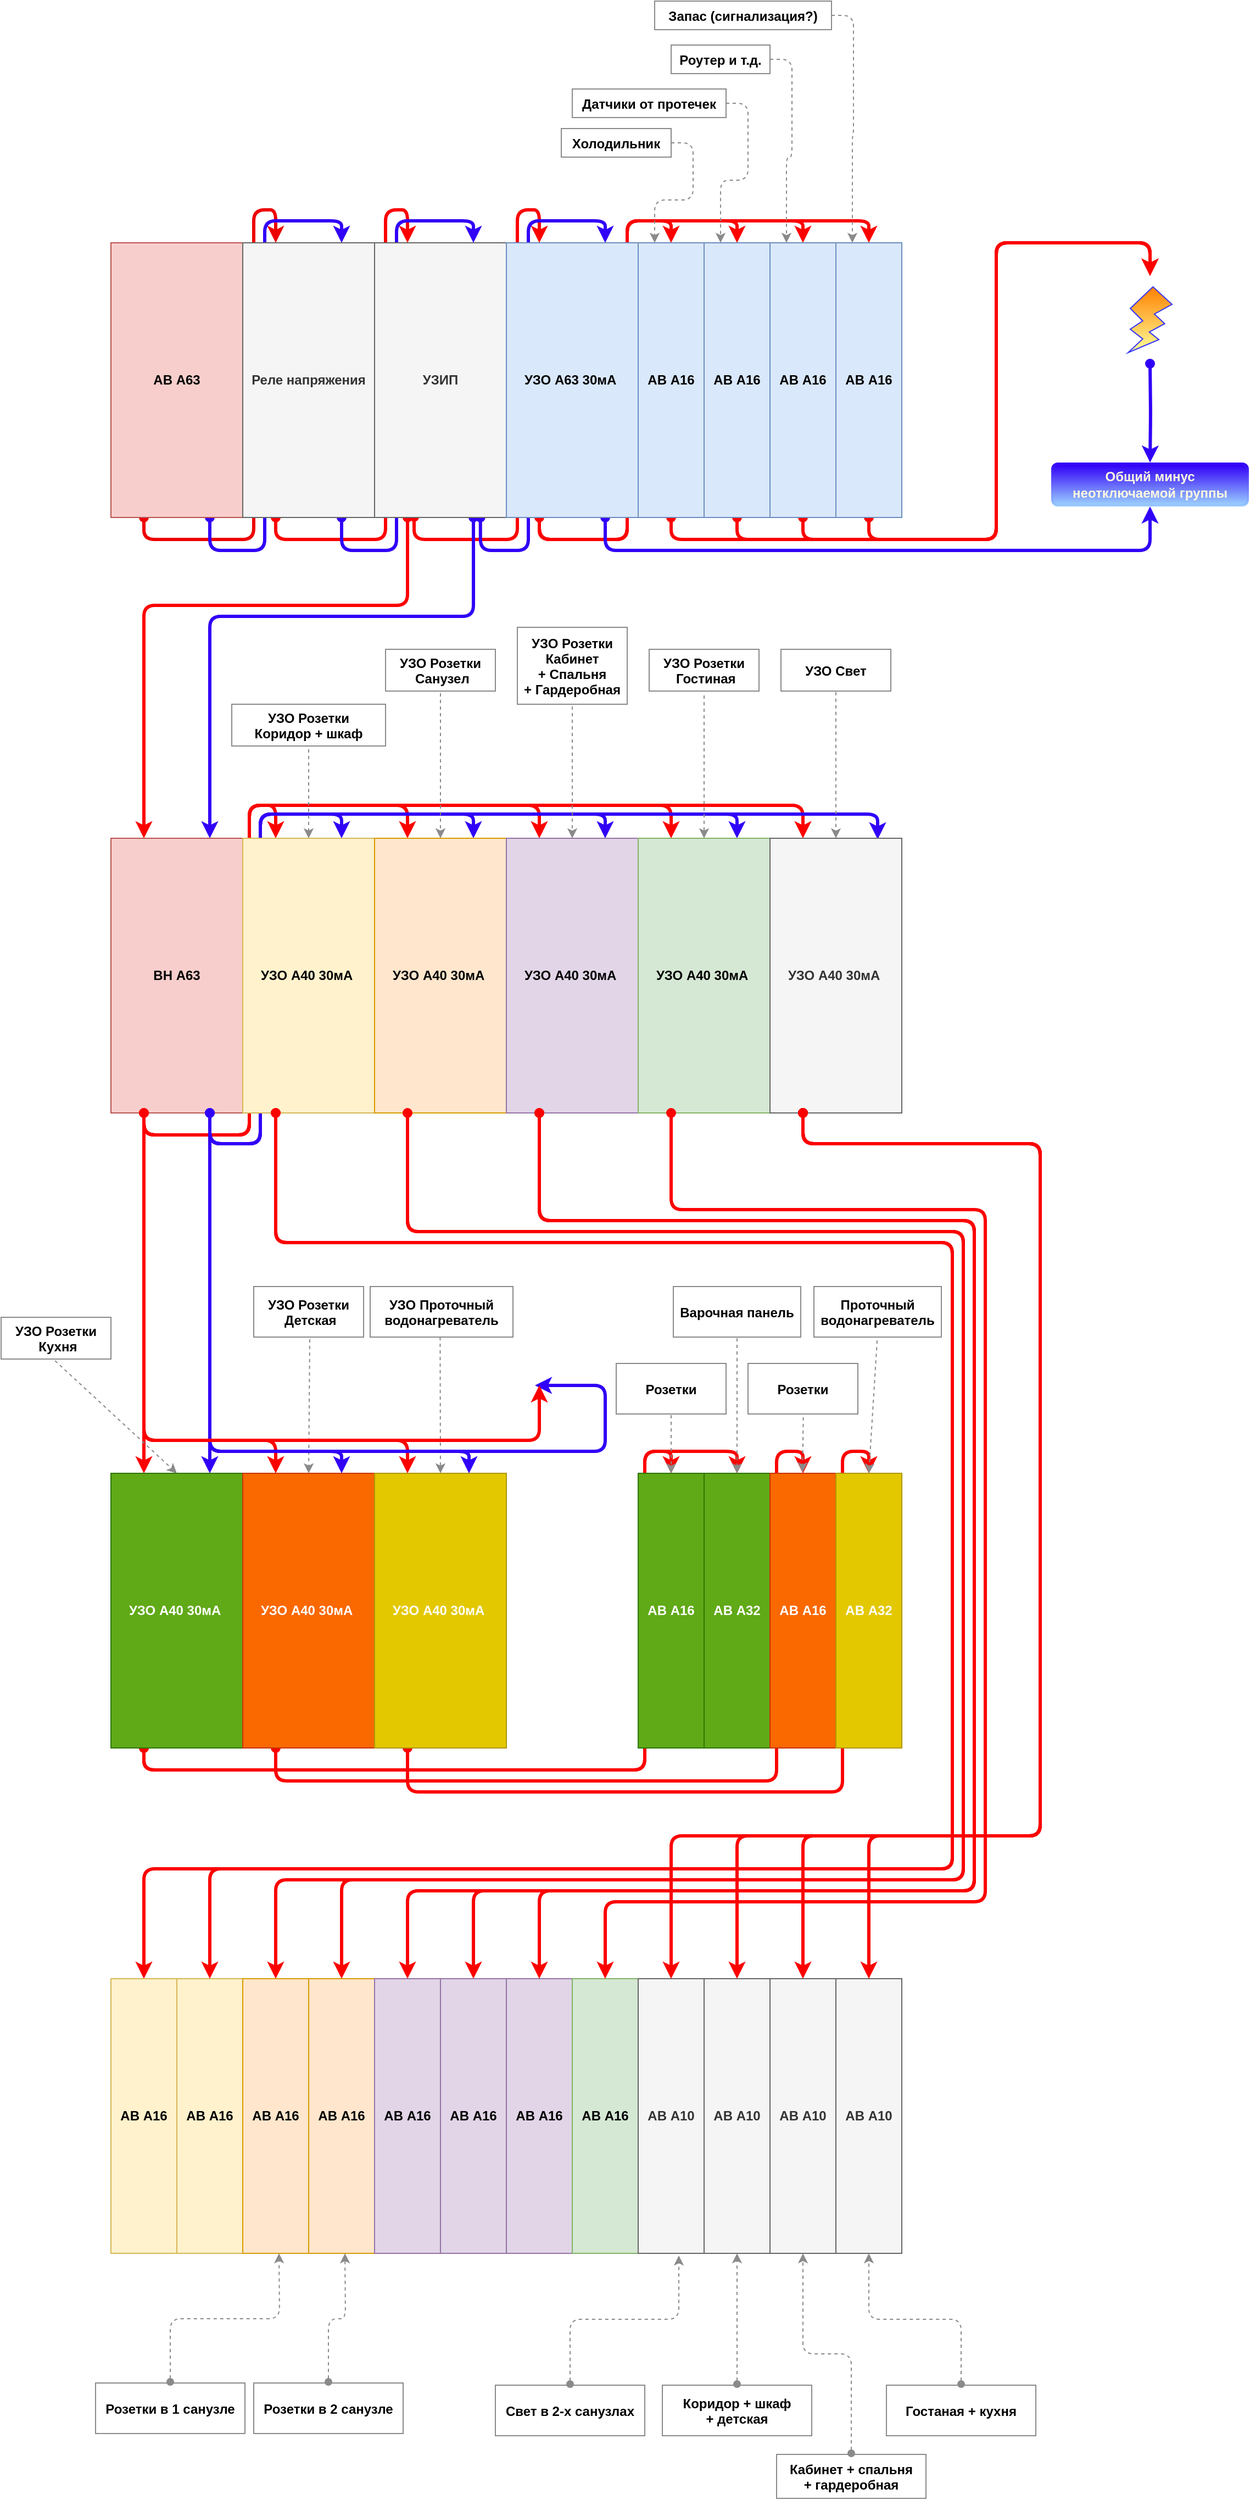 <mxfile version="14.1.9" type="github">
  <diagram id="InX6c_mjAQpi0wGUPiS7" name="Page-1">
    <mxGraphModel dx="4921" dy="2809" grid="1" gridSize="10" guides="1" tooltips="1" connect="1" arrows="1" fold="1" page="1" pageScale="1" pageWidth="827" pageHeight="1169" math="0" shadow="0">
      <root>
        <mxCell id="0" />
        <mxCell id="1" parent="0" />
        <mxCell id="CxmhkmH8qf6XdyJVh8Tx-80" style="edgeStyle=orthogonalEdgeStyle;rounded=1;orthogonalLoop=1;jettySize=auto;html=1;exitX=0.25;exitY=1;exitDx=0;exitDy=0;entryX=0.5;entryY=0;entryDx=0;entryDy=0;startArrow=oval;startFill=1;strokeColor=#FC0000;strokeWidth=3;fillColor=#BC6C25;fontColor=#FEFAE0;fontStyle=1" edge="1" parent="1" source="CxmhkmH8qf6XdyJVh8Tx-40" target="CxmhkmH8qf6XdyJVh8Tx-21">
          <mxGeometry relative="1" as="geometry">
            <Array as="points">
              <mxPoint x="324" y="1470" />
              <mxPoint x="720" y="1470" />
              <mxPoint x="720" y="1160" />
              <mxPoint x="744" y="1160" />
            </Array>
          </mxGeometry>
        </mxCell>
        <mxCell id="CxmhkmH8qf6XdyJVh8Tx-76" style="edgeStyle=orthogonalEdgeStyle;rounded=1;orthogonalLoop=1;jettySize=auto;html=1;exitX=0.25;exitY=1;exitDx=0;exitDy=0;entryX=0.5;entryY=0;entryDx=0;entryDy=0;startArrow=oval;startFill=1;strokeWidth=3;fillColor=#BC6C25;fontColor=#FEFAE0;strokeColor=#FC0000;fontStyle=1" edge="1" parent="1" source="rveFUDQaSkYgi8xqInOS-76" target="CxmhkmH8qf6XdyJVh8Tx-13">
          <mxGeometry relative="1" as="geometry">
            <Array as="points">
              <mxPoint x="84" y="1450" />
              <mxPoint x="540" y="1450" />
              <mxPoint x="540" y="1160" />
              <mxPoint x="624" y="1160" />
            </Array>
          </mxGeometry>
        </mxCell>
        <mxCell id="CxmhkmH8qf6XdyJVh8Tx-62" style="edgeStyle=orthogonalEdgeStyle;rounded=1;orthogonalLoop=1;jettySize=auto;html=1;startArrow=oval;startFill=1;strokeWidth=3;fillColor=#BC6C25;fontColor=#FEFAE0;exitX=0.5;exitY=1;exitDx=0;exitDy=0;strokeColor=#FC0000;fontStyle=1" edge="1" parent="1" source="rveFUDQaSkYgi8xqInOS-8">
          <mxGeometry relative="1" as="geometry">
            <mxPoint x="1000" y="90" as="targetPoint" />
            <mxPoint x="740" y="310" as="sourcePoint" />
            <Array as="points">
              <mxPoint x="744" y="330" />
              <mxPoint x="860" y="330" />
              <mxPoint x="860" y="60" />
              <mxPoint x="1000" y="60" />
            </Array>
          </mxGeometry>
        </mxCell>
        <mxCell id="CxmhkmH8qf6XdyJVh8Tx-64" style="edgeStyle=orthogonalEdgeStyle;rounded=1;orthogonalLoop=1;jettySize=auto;html=1;startArrow=oval;startFill=1;strokeWidth=3;fillColor=#BC6C25;fontColor=#FEFAE0;exitX=0.5;exitY=1;exitDx=0;exitDy=0;strokeColor=#FC0000;fontStyle=1" edge="1" parent="1" source="rveFUDQaSkYgi8xqInOS-7">
          <mxGeometry relative="1" as="geometry">
            <mxPoint x="1000" y="90" as="targetPoint" />
            <mxPoint x="690" y="310" as="sourcePoint" />
            <Array as="points">
              <mxPoint x="684" y="330" />
              <mxPoint x="860" y="330" />
              <mxPoint x="860" y="60" />
              <mxPoint x="1000" y="60" />
            </Array>
          </mxGeometry>
        </mxCell>
        <mxCell id="CxmhkmH8qf6XdyJVh8Tx-63" style="edgeStyle=orthogonalEdgeStyle;rounded=1;orthogonalLoop=1;jettySize=auto;html=1;exitX=0.5;exitY=1;exitDx=0;exitDy=0;startArrow=oval;startFill=1;strokeWidth=3;fillColor=#BC6C25;fontColor=#FEFAE0;strokeColor=#FC0000;fontStyle=1" edge="1" parent="1" source="rveFUDQaSkYgi8xqInOS-6">
          <mxGeometry relative="1" as="geometry">
            <mxPoint x="1000" y="90" as="targetPoint" />
            <mxPoint x="624" y="310" as="sourcePoint" />
            <Array as="points">
              <mxPoint x="624" y="330" />
              <mxPoint x="860" y="330" />
              <mxPoint x="860" y="60" />
              <mxPoint x="1000" y="60" />
            </Array>
          </mxGeometry>
        </mxCell>
        <mxCell id="rveFUDQaSkYgi8xqInOS-10" style="edgeStyle=orthogonalEdgeStyle;orthogonalLoop=1;jettySize=auto;html=1;exitX=0.25;exitY=1;exitDx=0;exitDy=0;entryX=0.25;entryY=0;entryDx=0;entryDy=0;fillColor=#f8cecc;strokeColor=#ED0000;strokeWidth=3;startArrow=oval;startFill=1;fontStyle=1" parent="1" source="rveFUDQaSkYgi8xqInOS-1" target="rveFUDQaSkYgi8xqInOS-2" edge="1">
          <mxGeometry relative="1" as="geometry">
            <Array as="points">
              <mxPoint x="84" y="330" />
              <mxPoint x="184" y="330" />
              <mxPoint x="184" y="30" />
              <mxPoint x="204" y="30" />
            </Array>
          </mxGeometry>
        </mxCell>
        <mxCell id="rveFUDQaSkYgi8xqInOS-11" style="edgeStyle=orthogonalEdgeStyle;orthogonalLoop=1;jettySize=auto;html=1;exitX=0.75;exitY=1;exitDx=0;exitDy=0;entryX=0.75;entryY=0;entryDx=0;entryDy=0;fillColor=#dae8fc;strokeColor=#3100F7;strokeWidth=3;startArrow=oval;startFill=1;fontStyle=1" parent="1" source="rveFUDQaSkYgi8xqInOS-1" target="rveFUDQaSkYgi8xqInOS-2" edge="1">
          <mxGeometry relative="1" as="geometry">
            <Array as="points">
              <mxPoint x="144" y="340" />
              <mxPoint x="194" y="340" />
              <mxPoint x="194" y="40" />
              <mxPoint x="264" y="40" />
            </Array>
          </mxGeometry>
        </mxCell>
        <mxCell id="rveFUDQaSkYgi8xqInOS-1" value="АВ А63" style="whiteSpace=wrap;html=1;fillColor=#f8cecc;strokeColor=#b85450;fontStyle=1" parent="1" vertex="1">
          <mxGeometry x="54" y="60" width="120" height="250" as="geometry" />
        </mxCell>
        <mxCell id="rveFUDQaSkYgi8xqInOS-12" style="edgeStyle=orthogonalEdgeStyle;orthogonalLoop=1;jettySize=auto;html=1;exitX=0.25;exitY=1;exitDx=0;exitDy=0;entryX=0.25;entryY=0;entryDx=0;entryDy=0;strokeColor=#FC0000;strokeWidth=3;startArrow=oval;startFill=1;fontStyle=1" parent="1" source="rveFUDQaSkYgi8xqInOS-2" target="rveFUDQaSkYgi8xqInOS-3" edge="1">
          <mxGeometry relative="1" as="geometry">
            <Array as="points">
              <mxPoint x="204" y="330" />
              <mxPoint x="304" y="330" />
              <mxPoint x="304" y="30" />
              <mxPoint x="324" y="30" />
            </Array>
          </mxGeometry>
        </mxCell>
        <mxCell id="rveFUDQaSkYgi8xqInOS-13" style="edgeStyle=orthogonalEdgeStyle;orthogonalLoop=1;jettySize=auto;html=1;exitX=0.75;exitY=1;exitDx=0;exitDy=0;entryX=0.75;entryY=0;entryDx=0;entryDy=0;strokeColor=#3100F7;strokeWidth=3;startArrow=oval;startFill=1;fontStyle=1" parent="1" source="rveFUDQaSkYgi8xqInOS-2" target="rveFUDQaSkYgi8xqInOS-3" edge="1">
          <mxGeometry relative="1" as="geometry">
            <Array as="points">
              <mxPoint x="264" y="340" />
              <mxPoint x="314" y="340" />
              <mxPoint x="314" y="40" />
              <mxPoint x="384" y="40" />
            </Array>
          </mxGeometry>
        </mxCell>
        <mxCell id="rveFUDQaSkYgi8xqInOS-2" value="Реле напряжения" style="whiteSpace=wrap;html=1;fillColor=#f5f5f5;strokeColor=#666666;fontColor=#333333;fontStyle=1" parent="1" vertex="1">
          <mxGeometry x="174" y="60" width="120" height="250" as="geometry" />
        </mxCell>
        <mxCell id="rveFUDQaSkYgi8xqInOS-19" style="edgeStyle=orthogonalEdgeStyle;orthogonalLoop=1;jettySize=auto;html=1;exitX=0.3;exitY=0.998;exitDx=0;exitDy=0;entryX=0.25;entryY=0;entryDx=0;entryDy=0;strokeWidth=3;strokeColor=#FC0000;exitPerimeter=0;startArrow=oval;startFill=1;fontStyle=1" parent="1" source="rveFUDQaSkYgi8xqInOS-3" target="rveFUDQaSkYgi8xqInOS-4" edge="1">
          <mxGeometry relative="1" as="geometry">
            <Array as="points">
              <mxPoint x="330" y="330" />
              <mxPoint x="424" y="330" />
              <mxPoint x="424" y="30" />
              <mxPoint x="444" y="30" />
            </Array>
          </mxGeometry>
        </mxCell>
        <mxCell id="rveFUDQaSkYgi8xqInOS-20" style="edgeStyle=orthogonalEdgeStyle;orthogonalLoop=1;jettySize=auto;html=1;exitX=0.803;exitY=1;exitDx=0;exitDy=0;entryX=0.75;entryY=0;entryDx=0;entryDy=0;strokeColor=#3100F7;strokeWidth=3;exitPerimeter=0;startArrow=oval;startFill=1;fontStyle=1" parent="1" source="rveFUDQaSkYgi8xqInOS-3" target="rveFUDQaSkYgi8xqInOS-4" edge="1">
          <mxGeometry relative="1" as="geometry">
            <Array as="points">
              <mxPoint x="390" y="340" />
              <mxPoint x="434" y="340" />
              <mxPoint x="434" y="40" />
              <mxPoint x="504" y="40" />
            </Array>
          </mxGeometry>
        </mxCell>
        <mxCell id="rveFUDQaSkYgi8xqInOS-78" style="edgeStyle=orthogonalEdgeStyle;orthogonalLoop=1;jettySize=auto;html=1;exitX=0.25;exitY=1;exitDx=0;exitDy=0;entryX=0.25;entryY=0;entryDx=0;entryDy=0;strokeWidth=3;strokeColor=#FC0000;startArrow=oval;startFill=1;fontStyle=1" parent="1" source="rveFUDQaSkYgi8xqInOS-3" target="rveFUDQaSkYgi8xqInOS-70" edge="1">
          <mxGeometry relative="1" as="geometry">
            <Array as="points">
              <mxPoint x="324" y="390" />
              <mxPoint x="84" y="390" />
            </Array>
          </mxGeometry>
        </mxCell>
        <mxCell id="rveFUDQaSkYgi8xqInOS-79" style="edgeStyle=orthogonalEdgeStyle;orthogonalLoop=1;jettySize=auto;html=1;exitX=0.75;exitY=1;exitDx=0;exitDy=0;entryX=0.75;entryY=0;entryDx=0;entryDy=0;strokeWidth=3;strokeColor=#3100F7;startArrow=oval;startFill=1;fontStyle=1" parent="1" source="rveFUDQaSkYgi8xqInOS-3" target="rveFUDQaSkYgi8xqInOS-70" edge="1">
          <mxGeometry relative="1" as="geometry">
            <Array as="points">
              <mxPoint x="384" y="400" />
              <mxPoint x="144" y="400" />
            </Array>
          </mxGeometry>
        </mxCell>
        <mxCell id="rveFUDQaSkYgi8xqInOS-3" value="УЗИП" style="whiteSpace=wrap;html=1;fillColor=#f5f5f5;strokeColor=#666666;fontColor=#333333;fontStyle=1" parent="1" vertex="1">
          <mxGeometry x="294" y="60" width="120" height="250" as="geometry" />
        </mxCell>
        <mxCell id="rveFUDQaSkYgi8xqInOS-21" style="edgeStyle=orthogonalEdgeStyle;orthogonalLoop=1;jettySize=auto;html=1;exitX=0.25;exitY=1;exitDx=0;exitDy=0;entryX=0.5;entryY=0;entryDx=0;entryDy=0;strokeColor=#FC0000;strokeWidth=3;fontStyle=1" parent="1" source="rveFUDQaSkYgi8xqInOS-4" target="rveFUDQaSkYgi8xqInOS-5" edge="1">
          <mxGeometry relative="1" as="geometry">
            <Array as="points">
              <mxPoint x="444" y="330" />
              <mxPoint x="524" y="330" />
              <mxPoint x="524" y="40" />
              <mxPoint x="564" y="40" />
            </Array>
          </mxGeometry>
        </mxCell>
        <mxCell id="rveFUDQaSkYgi8xqInOS-22" style="edgeStyle=orthogonalEdgeStyle;orthogonalLoop=1;jettySize=auto;html=1;exitX=0.25;exitY=1;exitDx=0;exitDy=0;entryX=0.5;entryY=0;entryDx=0;entryDy=0;strokeColor=#FC0000;strokeWidth=3;fontStyle=1" parent="1" source="rveFUDQaSkYgi8xqInOS-4" target="rveFUDQaSkYgi8xqInOS-6" edge="1">
          <mxGeometry relative="1" as="geometry">
            <Array as="points">
              <mxPoint x="444" y="330" />
              <mxPoint x="524" y="330" />
              <mxPoint x="524" y="40" />
              <mxPoint x="624" y="40" />
            </Array>
          </mxGeometry>
        </mxCell>
        <mxCell id="rveFUDQaSkYgi8xqInOS-23" style="edgeStyle=orthogonalEdgeStyle;orthogonalLoop=1;jettySize=auto;html=1;exitX=0.25;exitY=1;exitDx=0;exitDy=0;entryX=0.5;entryY=0;entryDx=0;entryDy=0;strokeColor=#FC0000;strokeWidth=3;fontStyle=1" parent="1" source="rveFUDQaSkYgi8xqInOS-4" target="rveFUDQaSkYgi8xqInOS-7" edge="1">
          <mxGeometry relative="1" as="geometry">
            <Array as="points">
              <mxPoint x="444" y="330" />
              <mxPoint x="524" y="330" />
              <mxPoint x="524" y="40" />
              <mxPoint x="684" y="40" />
            </Array>
          </mxGeometry>
        </mxCell>
        <mxCell id="rveFUDQaSkYgi8xqInOS-24" style="edgeStyle=orthogonalEdgeStyle;orthogonalLoop=1;jettySize=auto;html=1;exitX=0.25;exitY=1;exitDx=0;exitDy=0;entryX=0.5;entryY=0;entryDx=0;entryDy=0;strokeColor=#FC0000;strokeWidth=3;startArrow=oval;startFill=1;fontStyle=1" parent="1" source="rveFUDQaSkYgi8xqInOS-4" target="rveFUDQaSkYgi8xqInOS-8" edge="1">
          <mxGeometry relative="1" as="geometry">
            <Array as="points">
              <mxPoint x="444" y="330" />
              <mxPoint x="524" y="330" />
              <mxPoint x="524" y="40" />
              <mxPoint x="744" y="40" />
            </Array>
          </mxGeometry>
        </mxCell>
        <mxCell id="CxmhkmH8qf6XdyJVh8Tx-51" style="edgeStyle=orthogonalEdgeStyle;rounded=1;orthogonalLoop=1;jettySize=auto;html=1;exitX=0.75;exitY=1;exitDx=0;exitDy=0;fillColor=#BC6C25;fontColor=#FEFAE0;strokeColor=#3100F7;strokeWidth=3;entryX=0.5;entryY=1;entryDx=0;entryDy=0;startArrow=oval;startFill=1;fontStyle=1" edge="1" parent="1" source="rveFUDQaSkYgi8xqInOS-4" target="CxmhkmH8qf6XdyJVh8Tx-52">
          <mxGeometry relative="1" as="geometry">
            <mxPoint x="1340" y="200" as="targetPoint" />
            <Array as="points">
              <mxPoint x="504" y="340" />
              <mxPoint x="1000" y="340" />
            </Array>
          </mxGeometry>
        </mxCell>
        <mxCell id="rveFUDQaSkYgi8xqInOS-4" value="&lt;span&gt;УЗО А63 30мА&amp;nbsp;&lt;/span&gt;" style="whiteSpace=wrap;html=1;fillColor=#dae8fc;strokeColor=#6c8ebf;fontStyle=1" parent="1" vertex="1">
          <mxGeometry x="414" y="60" width="120" height="250" as="geometry" />
        </mxCell>
        <mxCell id="CxmhkmH8qf6XdyJVh8Tx-56" style="edgeStyle=orthogonalEdgeStyle;rounded=1;orthogonalLoop=1;jettySize=auto;html=1;exitX=0.5;exitY=1;exitDx=0;exitDy=0;startArrow=oval;startFill=1;strokeWidth=3;fillColor=#BC6C25;fontColor=#FEFAE0;strokeColor=#FC0000;fontStyle=1" edge="1" parent="1" source="rveFUDQaSkYgi8xqInOS-5">
          <mxGeometry relative="1" as="geometry">
            <mxPoint x="1000" y="90" as="targetPoint" />
            <Array as="points">
              <mxPoint x="564" y="330" />
              <mxPoint x="860" y="330" />
              <mxPoint x="860" y="60" />
              <mxPoint x="1000" y="60" />
            </Array>
          </mxGeometry>
        </mxCell>
        <mxCell id="rveFUDQaSkYgi8xqInOS-5" value="АВ А16" style="whiteSpace=wrap;html=1;fontStyle=1" parent="1" vertex="1">
          <mxGeometry x="534" y="60" width="60" height="250" as="geometry" />
        </mxCell>
        <mxCell id="rveFUDQaSkYgi8xqInOS-6" value="АВ А16" style="whiteSpace=wrap;html=1;fontStyle=1" parent="1" vertex="1">
          <mxGeometry x="594" y="60" width="60" height="250" as="geometry" />
        </mxCell>
        <mxCell id="rveFUDQaSkYgi8xqInOS-7" value="АВ А16" style="whiteSpace=wrap;html=1;fontStyle=1;fillColor=#dae8fc;strokeColor=#6c8ebf;" parent="1" vertex="1">
          <mxGeometry x="654" y="60" width="60" height="250" as="geometry" />
        </mxCell>
        <mxCell id="rveFUDQaSkYgi8xqInOS-8" value="АВ А16" style="whiteSpace=wrap;html=1;fontStyle=1;fillColor=#dae8fc;strokeColor=#6c8ebf;" parent="1" vertex="1">
          <mxGeometry x="714" y="60" width="60" height="250" as="geometry" />
        </mxCell>
        <mxCell id="rveFUDQaSkYgi8xqInOS-36" style="edgeStyle=orthogonalEdgeStyle;orthogonalLoop=1;jettySize=auto;html=1;exitX=1;exitY=0.5;exitDx=0;exitDy=0;entryX=0.25;entryY=0;entryDx=0;entryDy=0;strokeWidth=1;dashed=1;strokeColor=#8A8A8A;fontStyle=1" parent="1" source="rveFUDQaSkYgi8xqInOS-25" target="rveFUDQaSkYgi8xqInOS-5" edge="1">
          <mxGeometry relative="1" as="geometry" />
        </mxCell>
        <mxCell id="rveFUDQaSkYgi8xqInOS-25" value="Холодильник" style="text;align=center;fontStyle=1;verticalAlign=middle;spacingLeft=3;spacingRight=3;rotatable=0;points=[[0,0.5],[1,0.5]];portConstraint=eastwest;strokeWidth=1;perimeterSpacing=0;glass=0;shadow=0;strokeColor=#8A8A8A;" parent="1" vertex="1">
          <mxGeometry x="464" y="-44" width="100" height="26" as="geometry" />
        </mxCell>
        <mxCell id="rveFUDQaSkYgi8xqInOS-35" style="edgeStyle=orthogonalEdgeStyle;orthogonalLoop=1;jettySize=auto;html=1;exitX=1;exitY=0.5;exitDx=0;exitDy=0;entryX=0.25;entryY=0;entryDx=0;entryDy=0;strokeWidth=1;dashed=1;strokeColor=#8A8A8A;fontStyle=1" parent="1" source="rveFUDQaSkYgi8xqInOS-27" target="rveFUDQaSkYgi8xqInOS-6" edge="1">
          <mxGeometry relative="1" as="geometry" />
        </mxCell>
        <mxCell id="rveFUDQaSkYgi8xqInOS-27" value="Датчики от протечек" style="text;align=center;fontStyle=1;verticalAlign=middle;spacingLeft=3;spacingRight=3;rotatable=0;points=[[0,0.5],[1,0.5]];portConstraint=eastwest;shadow=0;glass=0;fillColor=none;strokeColor=#8A8A8A;" parent="1" vertex="1">
          <mxGeometry x="474" y="-80" width="140" height="26" as="geometry" />
        </mxCell>
        <mxCell id="rveFUDQaSkYgi8xqInOS-34" style="edgeStyle=orthogonalEdgeStyle;orthogonalLoop=1;jettySize=auto;html=1;exitX=1;exitY=0.5;exitDx=0;exitDy=0;entryX=0.25;entryY=0;entryDx=0;entryDy=0;strokeWidth=1;dashed=1;strokeColor=#8A8A8A;fontStyle=1" parent="1" source="rveFUDQaSkYgi8xqInOS-29" target="rveFUDQaSkYgi8xqInOS-7" edge="1">
          <mxGeometry relative="1" as="geometry" />
        </mxCell>
        <mxCell id="rveFUDQaSkYgi8xqInOS-29" value="Роутер и т.д." style="text;align=center;fontStyle=1;verticalAlign=middle;spacingLeft=3;spacingRight=3;rotatable=0;points=[[0,0.5],[1,0.5]];portConstraint=eastwest;shadow=0;glass=0;fillColor=none;strokeColor=#8A8A8A;" parent="1" vertex="1">
          <mxGeometry x="564" y="-120" width="90" height="26" as="geometry" />
        </mxCell>
        <mxCell id="rveFUDQaSkYgi8xqInOS-32" style="edgeStyle=orthogonalEdgeStyle;orthogonalLoop=1;jettySize=auto;html=1;exitX=1;exitY=0.5;exitDx=0;exitDy=0;entryX=0.25;entryY=0;entryDx=0;entryDy=0;strokeWidth=1;dashed=1;strokeColor=#8A8A8A;fontStyle=1" parent="1" source="rveFUDQaSkYgi8xqInOS-31" target="rveFUDQaSkYgi8xqInOS-8" edge="1">
          <mxGeometry relative="1" as="geometry" />
        </mxCell>
        <mxCell id="rveFUDQaSkYgi8xqInOS-31" value="Запас (сигнализация?)" style="text;align=center;fontStyle=1;verticalAlign=middle;spacingLeft=3;spacingRight=3;rotatable=0;points=[[0,0.5],[1,0.5]];portConstraint=eastwest;shadow=0;glass=0;fillColor=none;strokeColor=#8A8A8A;" parent="1" vertex="1">
          <mxGeometry x="549" y="-160" width="161" height="26" as="geometry" />
        </mxCell>
        <mxCell id="rveFUDQaSkYgi8xqInOS-80" style="edgeStyle=orthogonalEdgeStyle;orthogonalLoop=1;jettySize=auto;html=1;exitX=0.25;exitY=1;exitDx=0;exitDy=0;entryX=0.25;entryY=0;entryDx=0;entryDy=0;strokeWidth=3;strokeColor=#FC0000;fontStyle=1" parent="1" source="rveFUDQaSkYgi8xqInOS-70" target="rveFUDQaSkYgi8xqInOS-71" edge="1">
          <mxGeometry relative="1" as="geometry">
            <Array as="points">
              <mxPoint x="84" y="872" />
              <mxPoint x="180" y="872" />
              <mxPoint x="180" y="572" />
              <mxPoint x="204" y="572" />
            </Array>
          </mxGeometry>
        </mxCell>
        <mxCell id="rveFUDQaSkYgi8xqInOS-81" style="edgeStyle=orthogonalEdgeStyle;orthogonalLoop=1;jettySize=auto;html=1;exitX=0.75;exitY=1;exitDx=0;exitDy=0;entryX=0.75;entryY=0;entryDx=0;entryDy=0;strokeColor=#3100F7;strokeWidth=3;fontStyle=1" parent="1" source="rveFUDQaSkYgi8xqInOS-70" target="rveFUDQaSkYgi8xqInOS-71" edge="1">
          <mxGeometry relative="1" as="geometry">
            <Array as="points">
              <mxPoint x="144" y="880" />
              <mxPoint x="190" y="880" />
              <mxPoint x="190" y="580" />
              <mxPoint x="264" y="580" />
            </Array>
          </mxGeometry>
        </mxCell>
        <mxCell id="rveFUDQaSkYgi8xqInOS-82" style="edgeStyle=orthogonalEdgeStyle;orthogonalLoop=1;jettySize=auto;html=1;exitX=0.25;exitY=1;exitDx=0;exitDy=0;entryX=0.25;entryY=0;entryDx=0;entryDy=0;strokeWidth=3;strokeColor=#FC0000;fontStyle=1" parent="1" source="rveFUDQaSkYgi8xqInOS-70" target="rveFUDQaSkYgi8xqInOS-72" edge="1">
          <mxGeometry relative="1" as="geometry">
            <Array as="points">
              <mxPoint x="84" y="872" />
              <mxPoint x="180" y="872" />
              <mxPoint x="180" y="572" />
              <mxPoint x="324" y="572" />
            </Array>
          </mxGeometry>
        </mxCell>
        <mxCell id="rveFUDQaSkYgi8xqInOS-83" style="edgeStyle=orthogonalEdgeStyle;orthogonalLoop=1;jettySize=auto;html=1;exitX=0.25;exitY=1;exitDx=0;exitDy=0;entryX=0.25;entryY=0;entryDx=0;entryDy=0;strokeWidth=3;strokeColor=#FC0000;fontStyle=1" parent="1" source="rveFUDQaSkYgi8xqInOS-70" target="rveFUDQaSkYgi8xqInOS-73" edge="1">
          <mxGeometry relative="1" as="geometry">
            <Array as="points">
              <mxPoint x="84" y="872" />
              <mxPoint x="180" y="872" />
              <mxPoint x="180" y="572" />
              <mxPoint x="444" y="572" />
            </Array>
          </mxGeometry>
        </mxCell>
        <mxCell id="rveFUDQaSkYgi8xqInOS-84" style="edgeStyle=orthogonalEdgeStyle;orthogonalLoop=1;jettySize=auto;html=1;exitX=0.25;exitY=1;exitDx=0;exitDy=0;entryX=0.25;entryY=0;entryDx=0;entryDy=0;strokeWidth=3;strokeColor=#FC0000;fontStyle=1" parent="1" source="rveFUDQaSkYgi8xqInOS-70" target="rveFUDQaSkYgi8xqInOS-74" edge="1">
          <mxGeometry relative="1" as="geometry">
            <Array as="points">
              <mxPoint x="84" y="872" />
              <mxPoint x="180" y="872" />
              <mxPoint x="180" y="572" />
              <mxPoint x="564" y="572" />
            </Array>
          </mxGeometry>
        </mxCell>
        <mxCell id="rveFUDQaSkYgi8xqInOS-85" style="edgeStyle=orthogonalEdgeStyle;orthogonalLoop=1;jettySize=auto;html=1;exitX=0.25;exitY=1;exitDx=0;exitDy=0;entryX=0.25;entryY=0;entryDx=0;entryDy=0;strokeWidth=3;strokeColor=#FC0000;fontStyle=1" parent="1" source="rveFUDQaSkYgi8xqInOS-70" target="rveFUDQaSkYgi8xqInOS-75" edge="1">
          <mxGeometry relative="1" as="geometry">
            <Array as="points">
              <mxPoint x="84" y="872" />
              <mxPoint x="180" y="872" />
              <mxPoint x="180" y="572" />
              <mxPoint x="684" y="572" />
            </Array>
          </mxGeometry>
        </mxCell>
        <mxCell id="rveFUDQaSkYgi8xqInOS-86" style="edgeStyle=orthogonalEdgeStyle;orthogonalLoop=1;jettySize=auto;html=1;exitX=0.75;exitY=1;exitDx=0;exitDy=0;entryX=0.75;entryY=0;entryDx=0;entryDy=0;strokeWidth=3;strokeColor=#3100F7;fontStyle=1" parent="1" source="rveFUDQaSkYgi8xqInOS-70" target="rveFUDQaSkYgi8xqInOS-72" edge="1">
          <mxGeometry relative="1" as="geometry">
            <Array as="points">
              <mxPoint x="144" y="880" />
              <mxPoint x="190" y="880" />
              <mxPoint x="190" y="580" />
              <mxPoint x="384" y="580" />
            </Array>
          </mxGeometry>
        </mxCell>
        <mxCell id="rveFUDQaSkYgi8xqInOS-87" style="edgeStyle=orthogonalEdgeStyle;orthogonalLoop=1;jettySize=auto;html=1;exitX=0.75;exitY=1;exitDx=0;exitDy=0;entryX=0.75;entryY=0;entryDx=0;entryDy=0;strokeColor=#3100F7;strokeWidth=3;fontStyle=1" parent="1" source="rveFUDQaSkYgi8xqInOS-70" target="rveFUDQaSkYgi8xqInOS-73" edge="1">
          <mxGeometry relative="1" as="geometry">
            <Array as="points">
              <mxPoint x="144" y="880" />
              <mxPoint x="190" y="880" />
              <mxPoint x="190" y="580" />
              <mxPoint x="504" y="580" />
            </Array>
          </mxGeometry>
        </mxCell>
        <mxCell id="rveFUDQaSkYgi8xqInOS-88" style="edgeStyle=orthogonalEdgeStyle;orthogonalLoop=1;jettySize=auto;html=1;exitX=0.75;exitY=1;exitDx=0;exitDy=0;entryX=0.75;entryY=0;entryDx=0;entryDy=0;strokeColor=#3100F7;strokeWidth=3;fontStyle=1" parent="1" source="rveFUDQaSkYgi8xqInOS-70" target="rveFUDQaSkYgi8xqInOS-74" edge="1">
          <mxGeometry relative="1" as="geometry">
            <Array as="points">
              <mxPoint x="144" y="880" />
              <mxPoint x="190" y="880" />
              <mxPoint x="190" y="580" />
              <mxPoint x="624" y="580" />
            </Array>
          </mxGeometry>
        </mxCell>
        <mxCell id="rveFUDQaSkYgi8xqInOS-89" style="edgeStyle=orthogonalEdgeStyle;orthogonalLoop=1;jettySize=auto;html=1;exitX=0.75;exitY=1;exitDx=0;exitDy=0;entryX=0.817;entryY=0.004;entryDx=0;entryDy=0;entryPerimeter=0;strokeColor=#3100F7;strokeWidth=3;fontStyle=1" parent="1" source="rveFUDQaSkYgi8xqInOS-70" target="rveFUDQaSkYgi8xqInOS-75" edge="1">
          <mxGeometry relative="1" as="geometry">
            <Array as="points">
              <mxPoint x="144" y="880" />
              <mxPoint x="190" y="880" />
              <mxPoint x="190" y="580" />
              <mxPoint x="752" y="580" />
            </Array>
          </mxGeometry>
        </mxCell>
        <mxCell id="rveFUDQaSkYgi8xqInOS-91" style="edgeStyle=orthogonalEdgeStyle;orthogonalLoop=1;jettySize=auto;html=1;exitX=0.75;exitY=1;exitDx=0;exitDy=0;entryX=0.75;entryY=0;entryDx=0;entryDy=0;strokeColor=#3100F7;strokeWidth=3;fontStyle=1" parent="1" source="rveFUDQaSkYgi8xqInOS-70" target="rveFUDQaSkYgi8xqInOS-76" edge="1">
          <mxGeometry relative="1" as="geometry" />
        </mxCell>
        <mxCell id="rveFUDQaSkYgi8xqInOS-92" style="edgeStyle=orthogonalEdgeStyle;orthogonalLoop=1;jettySize=auto;html=1;exitX=0.75;exitY=1;exitDx=0;exitDy=0;entryX=0.75;entryY=0;entryDx=0;entryDy=0;strokeColor=#3100F7;strokeWidth=3;startArrow=oval;startFill=1;fontStyle=1" parent="1" source="rveFUDQaSkYgi8xqInOS-70" target="rveFUDQaSkYgi8xqInOS-77" edge="1">
          <mxGeometry relative="1" as="geometry">
            <Array as="points">
              <mxPoint x="144" y="1160" />
              <mxPoint x="264" y="1160" />
            </Array>
          </mxGeometry>
        </mxCell>
        <mxCell id="rveFUDQaSkYgi8xqInOS-93" style="edgeStyle=orthogonalEdgeStyle;orthogonalLoop=1;jettySize=auto;html=1;exitX=0.25;exitY=1;exitDx=0;exitDy=0;entryX=0.25;entryY=0;entryDx=0;entryDy=0;strokeWidth=3;strokeColor=#FC0000;fontStyle=1" parent="1" source="rveFUDQaSkYgi8xqInOS-70" target="rveFUDQaSkYgi8xqInOS-76" edge="1">
          <mxGeometry relative="1" as="geometry" />
        </mxCell>
        <mxCell id="rveFUDQaSkYgi8xqInOS-94" style="edgeStyle=orthogonalEdgeStyle;orthogonalLoop=1;jettySize=auto;html=1;exitX=0.25;exitY=1;exitDx=0;exitDy=0;entryX=0.25;entryY=0;entryDx=0;entryDy=0;strokeWidth=3;strokeColor=#FC0000;startArrow=oval;startFill=1;fontStyle=1" parent="1" source="rveFUDQaSkYgi8xqInOS-70" target="rveFUDQaSkYgi8xqInOS-77" edge="1">
          <mxGeometry relative="1" as="geometry">
            <Array as="points">
              <mxPoint x="84" y="1150" />
              <mxPoint x="204" y="1150" />
            </Array>
          </mxGeometry>
        </mxCell>
        <mxCell id="rveFUDQaSkYgi8xqInOS-70" value="ВН А63" style="whiteSpace=wrap;html=1;fillColor=#f8cecc;strokeColor=#b85450;fontStyle=1" parent="1" vertex="1">
          <mxGeometry x="54" y="602" width="120" height="250" as="geometry" />
        </mxCell>
        <mxCell id="rveFUDQaSkYgi8xqInOS-71" value="&lt;span&gt;УЗО А40 30мА&amp;nbsp;&lt;/span&gt;" style="whiteSpace=wrap;html=1;fillColor=#fff2cc;strokeColor=#d6b656;fontStyle=1" parent="1" vertex="1">
          <mxGeometry x="174" y="602" width="120" height="250" as="geometry" />
        </mxCell>
        <mxCell id="CxmhkmH8qf6XdyJVh8Tx-88" style="edgeStyle=orthogonalEdgeStyle;rounded=1;orthogonalLoop=1;jettySize=auto;html=1;exitX=0.25;exitY=1;exitDx=0;exitDy=0;startArrow=oval;startFill=1;strokeColor=#FC0000;strokeWidth=3;fillColor=#BC6C25;fontColor=#FEFAE0;" edge="1" parent="1" source="rveFUDQaSkYgi8xqInOS-72" target="CxmhkmH8qf6XdyJVh8Tx-25">
          <mxGeometry relative="1" as="geometry">
            <Array as="points">
              <mxPoint x="324" y="960" />
              <mxPoint x="830" y="960" />
              <mxPoint x="830" y="1550" />
              <mxPoint x="204" y="1550" />
            </Array>
          </mxGeometry>
        </mxCell>
        <mxCell id="rveFUDQaSkYgi8xqInOS-72" value="УЗО А40 30мА&amp;nbsp;" style="whiteSpace=wrap;html=1;fillColor=#ffe6cc;strokeColor=#d79b00;fontStyle=1" parent="1" vertex="1">
          <mxGeometry x="294" y="602" width="120" height="250" as="geometry" />
        </mxCell>
        <mxCell id="CxmhkmH8qf6XdyJVh8Tx-89" style="edgeStyle=orthogonalEdgeStyle;rounded=1;orthogonalLoop=1;jettySize=auto;html=1;exitX=0.25;exitY=1;exitDx=0;exitDy=0;entryX=0.5;entryY=0;entryDx=0;entryDy=0;startArrow=oval;startFill=1;strokeColor=#FC0000;strokeWidth=3;fillColor=#BC6C25;fontColor=#FEFAE0;" edge="1" parent="1" source="rveFUDQaSkYgi8xqInOS-73" target="CxmhkmH8qf6XdyJVh8Tx-27">
          <mxGeometry relative="1" as="geometry">
            <Array as="points">
              <mxPoint x="444" y="950" />
              <mxPoint x="840" y="950" />
              <mxPoint x="840" y="1560" />
              <mxPoint x="324" y="1560" />
            </Array>
          </mxGeometry>
        </mxCell>
        <mxCell id="rveFUDQaSkYgi8xqInOS-73" value="УЗО А40 30мА&amp;nbsp;" style="whiteSpace=wrap;html=1;fillColor=#e1d5e7;strokeColor=#9673a6;fontStyle=1" parent="1" vertex="1">
          <mxGeometry x="414" y="602" width="120" height="250" as="geometry" />
        </mxCell>
        <mxCell id="CxmhkmH8qf6XdyJVh8Tx-90" style="edgeStyle=orthogonalEdgeStyle;rounded=1;orthogonalLoop=1;jettySize=auto;html=1;exitX=0.25;exitY=1;exitDx=0;exitDy=0;entryX=0.5;entryY=0;entryDx=0;entryDy=0;startArrow=oval;startFill=1;strokeColor=#FC0000;strokeWidth=3;fillColor=#BC6C25;fontColor=#FEFAE0;" edge="1" parent="1" source="rveFUDQaSkYgi8xqInOS-73" target="CxmhkmH8qf6XdyJVh8Tx-28">
          <mxGeometry relative="1" as="geometry">
            <Array as="points">
              <mxPoint x="444" y="950" />
              <mxPoint x="840" y="950" />
              <mxPoint x="840" y="1560" />
              <mxPoint x="384" y="1560" />
            </Array>
          </mxGeometry>
        </mxCell>
        <mxCell id="rveFUDQaSkYgi8xqInOS-74" value="УЗО А40 30мА&amp;nbsp;" style="whiteSpace=wrap;html=1;fillColor=#d5e8d4;strokeColor=#82b366;fontStyle=1" parent="1" vertex="1">
          <mxGeometry x="534" y="602" width="120" height="250" as="geometry" />
        </mxCell>
        <mxCell id="CxmhkmH8qf6XdyJVh8Tx-84" style="edgeStyle=orthogonalEdgeStyle;rounded=1;orthogonalLoop=1;jettySize=auto;html=1;exitX=0.25;exitY=1;exitDx=0;exitDy=0;entryX=0.5;entryY=0;entryDx=0;entryDy=0;startArrow=oval;startFill=1;strokeColor=#FC0000;strokeWidth=3;fillColor=#BC6C25;fontColor=#FEFAE0;" edge="1" parent="1" source="rveFUDQaSkYgi8xqInOS-71" target="CxmhkmH8qf6XdyJVh8Tx-23">
          <mxGeometry relative="1" as="geometry">
            <Array as="points">
              <mxPoint x="204" y="970" />
              <mxPoint x="820" y="970" />
              <mxPoint x="820" y="1540" />
              <mxPoint x="84" y="1540" />
            </Array>
          </mxGeometry>
        </mxCell>
        <mxCell id="rveFUDQaSkYgi8xqInOS-75" value="УЗО А40 30мА&amp;nbsp;" style="whiteSpace=wrap;html=1;fillColor=#f5f5f5;strokeColor=#666666;fontStyle=1;fontColor=#333333;" parent="1" vertex="1">
          <mxGeometry x="654" y="602" width="120" height="250" as="geometry" />
        </mxCell>
        <mxCell id="CxmhkmH8qf6XdyJVh8Tx-73" style="edgeStyle=orthogonalEdgeStyle;rounded=1;orthogonalLoop=1;jettySize=auto;html=1;exitX=0.25;exitY=1;exitDx=0;exitDy=0;entryX=0.5;entryY=0;entryDx=0;entryDy=0;startArrow=oval;startFill=1;strokeWidth=3;fillColor=#BC6C25;fontColor=#FEFAE0;strokeColor=#FC0000;fontStyle=1" edge="1" parent="1" source="rveFUDQaSkYgi8xqInOS-76" target="CxmhkmH8qf6XdyJVh8Tx-12">
          <mxGeometry relative="1" as="geometry">
            <Array as="points">
              <mxPoint x="84" y="1450" />
              <mxPoint x="540" y="1450" />
              <mxPoint x="540" y="1160" />
              <mxPoint x="564" y="1160" />
            </Array>
          </mxGeometry>
        </mxCell>
        <mxCell id="rveFUDQaSkYgi8xqInOS-76" value="УЗО А40 30мА&amp;nbsp;" style="whiteSpace=wrap;html=1;fillColor=#60a917;strokeColor=#2D7600;fontStyle=1;fontColor=#ffffff;" parent="1" vertex="1">
          <mxGeometry x="54" y="1180" width="120" height="250" as="geometry" />
        </mxCell>
        <mxCell id="CxmhkmH8qf6XdyJVh8Tx-77" style="edgeStyle=orthogonalEdgeStyle;rounded=1;orthogonalLoop=1;jettySize=auto;html=1;entryX=0.5;entryY=0;entryDx=0;entryDy=0;startArrow=oval;startFill=1;strokeColor=#FC0000;strokeWidth=3;fillColor=#BC6C25;fontColor=#FEFAE0;exitX=0.25;exitY=1;exitDx=0;exitDy=0;fontStyle=1" edge="1" parent="1" source="rveFUDQaSkYgi8xqInOS-77" target="CxmhkmH8qf6XdyJVh8Tx-20">
          <mxGeometry relative="1" as="geometry">
            <Array as="points">
              <mxPoint x="204" y="1460" />
              <mxPoint x="660" y="1460" />
              <mxPoint x="660" y="1160" />
              <mxPoint x="684" y="1160" />
            </Array>
          </mxGeometry>
        </mxCell>
        <mxCell id="rveFUDQaSkYgi8xqInOS-77" value="УЗО А40 30мА&amp;nbsp;" style="whiteSpace=wrap;html=1;fillColor=#fa6800;strokeColor=#C73500;fontStyle=1;fontColor=#ffffff;" parent="1" vertex="1">
          <mxGeometry x="174" y="1180" width="120" height="250" as="geometry" />
        </mxCell>
        <mxCell id="rveFUDQaSkYgi8xqInOS-97" value="УЗО Розетки&#xa;Коридор + шкаф" style="text;align=center;fontStyle=1;verticalAlign=middle;spacingLeft=3;spacingRight=3;rotatable=0;points=[[0,0.5],[1,0.5]];portConstraint=eastwest;strokeWidth=1;perimeterSpacing=0;glass=0;shadow=0;strokeColor=#8A8A8A;" parent="1" vertex="1">
          <mxGeometry x="164" y="480" width="140" height="38" as="geometry" />
        </mxCell>
        <mxCell id="rveFUDQaSkYgi8xqInOS-98" value="УЗО Розетки&#xa; Санузел" style="text;align=center;fontStyle=1;verticalAlign=middle;spacingLeft=3;spacingRight=3;rotatable=0;points=[[0,0.5],[1,0.5]];portConstraint=eastwest;strokeWidth=1;perimeterSpacing=0;glass=0;shadow=0;strokeColor=#8A8A8A;" parent="1" vertex="1">
          <mxGeometry x="304" y="430" width="100" height="38" as="geometry" />
        </mxCell>
        <mxCell id="rveFUDQaSkYgi8xqInOS-101" value="УЗО Розетки&#xa;Кабинет &#xa;+ Спальня &#xa;+ Гардеробная" style="text;align=center;fontStyle=1;verticalAlign=middle;spacingLeft=3;spacingRight=3;rotatable=0;points=[[0,0.5],[1,0.5]];portConstraint=eastwest;strokeWidth=1;perimeterSpacing=0;glass=0;shadow=0;strokeColor=#8A8A8A;" parent="1" vertex="1">
          <mxGeometry x="424" y="410" width="100" height="70" as="geometry" />
        </mxCell>
        <mxCell id="rveFUDQaSkYgi8xqInOS-102" value="УЗО Розетки&#xa; Гостиная" style="text;align=center;fontStyle=1;verticalAlign=middle;spacingLeft=3;spacingRight=3;rotatable=0;points=[[0,0.5],[1,0.5]];portConstraint=eastwest;strokeWidth=1;perimeterSpacing=0;glass=0;shadow=0;strokeColor=#8A8A8A;" parent="1" vertex="1">
          <mxGeometry x="544" y="430" width="100" height="38" as="geometry" />
        </mxCell>
        <mxCell id="rveFUDQaSkYgi8xqInOS-103" value="УЗО Розетки&#xa; Кухня" style="text;align=center;fontStyle=1;verticalAlign=middle;spacingLeft=3;spacingRight=3;rotatable=0;points=[[0,0.5],[1,0.5]];portConstraint=eastwest;strokeWidth=1;perimeterSpacing=0;glass=0;shadow=0;strokeColor=#8A8A8A;" parent="1" vertex="1">
          <mxGeometry x="-46" y="1038" width="100" height="38" as="geometry" />
        </mxCell>
        <mxCell id="rveFUDQaSkYgi8xqInOS-104" value="УЗО Розетки&#xa; Детская" style="text;align=center;fontStyle=1;verticalAlign=middle;spacingLeft=3;spacingRight=3;rotatable=0;points=[[0,0.5],[1,0.5]];portConstraint=eastwest;strokeWidth=1;perimeterSpacing=0;glass=0;shadow=0;strokeColor=#8A8A8A;" parent="1" vertex="1">
          <mxGeometry x="184" y="1010" width="100" height="46" as="geometry" />
        </mxCell>
        <mxCell id="CxmhkmH8qf6XdyJVh8Tx-4" value="" style="endArrow=classic;html=1;dashed=1;strokeColor=#8A8A8A;strokeWidth=1;entryX=0.5;entryY=0;entryDx=0;entryDy=0;fontStyle=1" edge="1" parent="1" target="rveFUDQaSkYgi8xqInOS-71">
          <mxGeometry width="50" height="50" relative="1" as="geometry">
            <mxPoint x="234" y="521" as="sourcePoint" />
            <mxPoint x="470" y="532" as="targetPoint" />
          </mxGeometry>
        </mxCell>
        <mxCell id="CxmhkmH8qf6XdyJVh8Tx-5" value="" style="endArrow=classic;html=1;dashed=1;strokeColor=#8A8A8A;strokeWidth=1;entryX=0.5;entryY=0;entryDx=0;entryDy=0;fontStyle=1" edge="1" parent="1" target="rveFUDQaSkYgi8xqInOS-72">
          <mxGeometry width="50" height="50" relative="1" as="geometry">
            <mxPoint x="354" y="470" as="sourcePoint" />
            <mxPoint x="470" y="532" as="targetPoint" />
          </mxGeometry>
        </mxCell>
        <mxCell id="CxmhkmH8qf6XdyJVh8Tx-7" value="" style="endArrow=classic;html=1;dashed=1;strokeColor=#8A8A8A;strokeWidth=1;entryX=0.5;entryY=0;entryDx=0;entryDy=0;fontStyle=1;exitX=0.5;exitY=1.029;exitDx=0;exitDy=0;exitPerimeter=0;" edge="1" parent="1" source="rveFUDQaSkYgi8xqInOS-101" target="rveFUDQaSkYgi8xqInOS-73">
          <mxGeometry width="50" height="50" relative="1" as="geometry">
            <mxPoint x="594" y="484" as="sourcePoint" />
            <mxPoint x="374" y="622" as="targetPoint" />
          </mxGeometry>
        </mxCell>
        <mxCell id="CxmhkmH8qf6XdyJVh8Tx-8" value="" style="endArrow=classic;html=1;dashed=1;strokeColor=#8A8A8A;strokeWidth=1;entryX=0.5;entryY=0;entryDx=0;entryDy=0;fontStyle=1;exitX=0.5;exitY=1.105;exitDx=0;exitDy=0;exitPerimeter=0;" edge="1" parent="1" source="rveFUDQaSkYgi8xqInOS-102" target="rveFUDQaSkYgi8xqInOS-74">
          <mxGeometry width="50" height="50" relative="1" as="geometry">
            <mxPoint x="714" y="519" as="sourcePoint" />
            <mxPoint x="384" y="632" as="targetPoint" />
          </mxGeometry>
        </mxCell>
        <mxCell id="CxmhkmH8qf6XdyJVh8Tx-9" value="" style="endArrow=classic;html=1;dashed=1;strokeColor=#8A8A8A;strokeWidth=1;exitX=0.49;exitY=1.038;exitDx=0;exitDy=0;exitPerimeter=0;entryX=0.5;entryY=0;entryDx=0;entryDy=0;fontStyle=1" edge="1" parent="1" source="rveFUDQaSkYgi8xqInOS-103" target="rveFUDQaSkYgi8xqInOS-76">
          <mxGeometry width="50" height="50" relative="1" as="geometry">
            <mxPoint x="627" y="940.002" as="sourcePoint" />
            <mxPoint x="621" y="1060" as="targetPoint" />
          </mxGeometry>
        </mxCell>
        <mxCell id="CxmhkmH8qf6XdyJVh8Tx-10" value="" style="endArrow=classic;html=1;dashed=1;strokeColor=#8A8A8A;strokeWidth=1;entryX=0.5;entryY=0;entryDx=0;entryDy=0;exitX=0.51;exitY=1.043;exitDx=0;exitDy=0;exitPerimeter=0;fontStyle=1" edge="1" parent="1" source="rveFUDQaSkYgi8xqInOS-104" target="rveFUDQaSkYgi8xqInOS-77">
          <mxGeometry width="50" height="50" relative="1" as="geometry">
            <mxPoint x="234" y="1080" as="sourcePoint" />
            <mxPoint x="631" y="1070" as="targetPoint" />
          </mxGeometry>
        </mxCell>
        <mxCell id="CxmhkmH8qf6XdyJVh8Tx-12" value="АВ А16" style="whiteSpace=wrap;html=1;fontStyle=1;fillColor=#60a917;strokeColor=#2D7600;fontColor=#ffffff;" vertex="1" parent="1">
          <mxGeometry x="534" y="1180" width="60" height="250" as="geometry" />
        </mxCell>
        <mxCell id="CxmhkmH8qf6XdyJVh8Tx-13" value="АВ А32" style="whiteSpace=wrap;html=1;fontStyle=1;fillColor=#60a917;strokeColor=#2D7600;fontColor=#ffffff;" vertex="1" parent="1">
          <mxGeometry x="594" y="1180" width="60" height="250" as="geometry" />
        </mxCell>
        <mxCell id="CxmhkmH8qf6XdyJVh8Tx-20" value="АВ А16" style="whiteSpace=wrap;html=1;fontStyle=1;fillColor=#fa6800;strokeColor=#C73500;fontColor=#ffffff;" vertex="1" parent="1">
          <mxGeometry x="654" y="1180" width="60" height="250" as="geometry" />
        </mxCell>
        <mxCell id="CxmhkmH8qf6XdyJVh8Tx-21" value="АВ А32" style="whiteSpace=wrap;html=1;fontStyle=1;fillColor=#e3c800;strokeColor=#B09500;fontColor=#ffffff;" vertex="1" parent="1">
          <mxGeometry x="714" y="1180" width="60" height="250" as="geometry" />
        </mxCell>
        <mxCell id="CxmhkmH8qf6XdyJVh8Tx-23" value="АВ А16" style="whiteSpace=wrap;html=1;fontStyle=1;fillColor=#fff2cc;strokeColor=#d6b656;" vertex="1" parent="1">
          <mxGeometry x="54" y="1640" width="60" height="250" as="geometry" />
        </mxCell>
        <mxCell id="CxmhkmH8qf6XdyJVh8Tx-24" value="АВ А16" style="whiteSpace=wrap;html=1;fontStyle=1;fillColor=#fff2cc;strokeColor=#d6b656;" vertex="1" parent="1">
          <mxGeometry x="114" y="1640" width="60" height="250" as="geometry" />
        </mxCell>
        <mxCell id="CxmhkmH8qf6XdyJVh8Tx-25" value="АВ А16" style="whiteSpace=wrap;html=1;fontStyle=1;fillColor=#ffe6cc;strokeColor=#d79b00;" vertex="1" parent="1">
          <mxGeometry x="174" y="1640" width="60" height="250" as="geometry" />
        </mxCell>
        <mxCell id="CxmhkmH8qf6XdyJVh8Tx-26" value="АВ А16" style="whiteSpace=wrap;html=1;fontStyle=1;fillColor=#ffe6cc;strokeColor=#d79b00;" vertex="1" parent="1">
          <mxGeometry x="234" y="1640" width="60" height="250" as="geometry" />
        </mxCell>
        <mxCell id="CxmhkmH8qf6XdyJVh8Tx-27" value="АВ А16" style="whiteSpace=wrap;html=1;fontStyle=1;fillColor=#e1d5e7;strokeColor=#9673a6;" vertex="1" parent="1">
          <mxGeometry x="294" y="1640" width="60" height="250" as="geometry" />
        </mxCell>
        <mxCell id="CxmhkmH8qf6XdyJVh8Tx-28" value="АВ А16" style="whiteSpace=wrap;html=1;fontStyle=1;fillColor=#e1d5e7;strokeColor=#9673a6;" vertex="1" parent="1">
          <mxGeometry x="354" y="1640" width="60" height="250" as="geometry" />
        </mxCell>
        <mxCell id="CxmhkmH8qf6XdyJVh8Tx-29" value="АВ А16" style="whiteSpace=wrap;html=1;fontStyle=1;fillColor=#e1d5e7;strokeColor=#9673a6;" vertex="1" parent="1">
          <mxGeometry x="414" y="1640" width="60" height="250" as="geometry" />
        </mxCell>
        <mxCell id="CxmhkmH8qf6XdyJVh8Tx-30" value="АВ А16" style="whiteSpace=wrap;html=1;fontStyle=1;fillColor=#d5e8d4;strokeColor=#82b366;" vertex="1" parent="1">
          <mxGeometry x="474" y="1640" width="60" height="250" as="geometry" />
        </mxCell>
        <mxCell id="CxmhkmH8qf6XdyJVh8Tx-31" value="АВ А10" style="whiteSpace=wrap;html=1;fontStyle=1;fillColor=#f5f5f5;strokeColor=#666666;fontColor=#333333;" vertex="1" parent="1">
          <mxGeometry x="534" y="1640" width="60" height="250" as="geometry" />
        </mxCell>
        <mxCell id="CxmhkmH8qf6XdyJVh8Tx-32" value="АВ А10" style="whiteSpace=wrap;html=1;fontStyle=1;fillColor=#f5f5f5;strokeColor=#666666;fontColor=#333333;" vertex="1" parent="1">
          <mxGeometry x="594" y="1640" width="60" height="250" as="geometry" />
        </mxCell>
        <mxCell id="CxmhkmH8qf6XdyJVh8Tx-33" value="АВ А10" style="whiteSpace=wrap;html=1;fontStyle=1;fillColor=#f5f5f5;strokeColor=#666666;fontColor=#333333;" vertex="1" parent="1">
          <mxGeometry x="654" y="1640" width="60" height="250" as="geometry" />
        </mxCell>
        <mxCell id="CxmhkmH8qf6XdyJVh8Tx-34" value="АВ А10" style="whiteSpace=wrap;html=1;fontStyle=1;fillColor=#f5f5f5;strokeColor=#666666;fontColor=#333333;" vertex="1" parent="1">
          <mxGeometry x="714" y="1640" width="60" height="250" as="geometry" />
        </mxCell>
        <mxCell id="CxmhkmH8qf6XdyJVh8Tx-40" value="УЗО А40 30мА&amp;nbsp;" style="whiteSpace=wrap;html=1;fillColor=#e3c800;strokeColor=#B09500;fontStyle=1;fontColor=#ffffff;" vertex="1" parent="1">
          <mxGeometry x="294" y="1180" width="120" height="250" as="geometry" />
        </mxCell>
        <mxCell id="CxmhkmH8qf6XdyJVh8Tx-41" style="edgeStyle=orthogonalEdgeStyle;orthogonalLoop=1;jettySize=auto;html=1;exitX=0.75;exitY=1;exitDx=0;exitDy=0;strokeColor=#3100F7;strokeWidth=3;startArrow=oval;startFill=1;fontStyle=1" edge="1" parent="1" source="rveFUDQaSkYgi8xqInOS-70">
          <mxGeometry relative="1" as="geometry">
            <Array as="points">
              <mxPoint x="144" y="1160" />
              <mxPoint x="380" y="1160" />
              <mxPoint x="380" y="1180" />
            </Array>
            <mxPoint x="144" y="952" as="sourcePoint" />
            <mxPoint x="380" y="1180" as="targetPoint" />
          </mxGeometry>
        </mxCell>
        <mxCell id="CxmhkmH8qf6XdyJVh8Tx-43" style="edgeStyle=orthogonalEdgeStyle;orthogonalLoop=1;jettySize=auto;html=1;exitX=0.25;exitY=1;exitDx=0;exitDy=0;entryX=0.25;entryY=0;entryDx=0;entryDy=0;strokeWidth=3;strokeColor=#FC0000;startArrow=oval;startFill=1;fontStyle=1" edge="1" parent="1" source="rveFUDQaSkYgi8xqInOS-70" target="CxmhkmH8qf6XdyJVh8Tx-40">
          <mxGeometry relative="1" as="geometry">
            <Array as="points">
              <mxPoint x="84" y="1150" />
              <mxPoint x="324" y="1150" />
            </Array>
          </mxGeometry>
        </mxCell>
        <mxCell id="CxmhkmH8qf6XdyJVh8Tx-44" value="УЗО Проточный&#xa;водонагреватель" style="text;align=center;fontStyle=1;verticalAlign=middle;spacingLeft=3;spacingRight=3;rotatable=0;points=[[0,0.5],[1,0.5]];portConstraint=eastwest;strokeWidth=1;perimeterSpacing=0;glass=0;shadow=0;strokeColor=#8A8A8A;" vertex="1" parent="1">
          <mxGeometry x="290" y="1010" width="130" height="46" as="geometry" />
        </mxCell>
        <mxCell id="CxmhkmH8qf6XdyJVh8Tx-45" value="" style="endArrow=classic;html=1;fillColor=#BC6C25;fontColor=#FEFAE0;entryX=0.5;entryY=0;entryDx=0;entryDy=0;strokeColor=#8A8A8A;dashed=1;exitX=0.49;exitY=1;exitDx=0;exitDy=0;exitPerimeter=0;fontStyle=1" edge="1" parent="1" source="CxmhkmH8qf6XdyJVh8Tx-44" target="CxmhkmH8qf6XdyJVh8Tx-40">
          <mxGeometry width="50" height="50" relative="1" as="geometry">
            <mxPoint x="354" y="1040" as="sourcePoint" />
            <mxPoint x="470" y="1080" as="targetPoint" />
          </mxGeometry>
        </mxCell>
        <mxCell id="CxmhkmH8qf6XdyJVh8Tx-94" style="edgeStyle=orthogonalEdgeStyle;rounded=1;orthogonalLoop=1;jettySize=auto;html=1;startArrow=oval;startFill=1;strokeColor=#FC0000;strokeWidth=3;fillColor=#BC6C25;fontColor=#FEFAE0;exitX=0.25;exitY=1;exitDx=0;exitDy=0;" edge="1" parent="1" source="rveFUDQaSkYgi8xqInOS-75" target="CxmhkmH8qf6XdyJVh8Tx-31">
          <mxGeometry relative="1" as="geometry">
            <mxPoint x="680" y="850" as="sourcePoint" />
            <Array as="points">
              <mxPoint x="684" y="880" />
              <mxPoint x="900" y="880" />
              <mxPoint x="900" y="1510" />
              <mxPoint x="564" y="1510" />
            </Array>
          </mxGeometry>
        </mxCell>
        <mxCell id="CxmhkmH8qf6XdyJVh8Tx-47" style="edgeStyle=orthogonalEdgeStyle;orthogonalLoop=1;jettySize=auto;html=1;exitX=0.75;exitY=1;exitDx=0;exitDy=0;strokeColor=#3100F7;strokeWidth=3;startArrow=oval;startFill=1;fontStyle=1" edge="1" parent="1" source="rveFUDQaSkYgi8xqInOS-70">
          <mxGeometry relative="1" as="geometry">
            <Array as="points">
              <mxPoint x="144" y="1160" />
              <mxPoint x="504" y="1160" />
            </Array>
            <mxPoint x="144" y="952" as="sourcePoint" />
            <mxPoint x="440" y="1100" as="targetPoint" />
          </mxGeometry>
        </mxCell>
        <mxCell id="CxmhkmH8qf6XdyJVh8Tx-48" style="edgeStyle=orthogonalEdgeStyle;orthogonalLoop=1;jettySize=auto;html=1;exitX=0.25;exitY=1;exitDx=0;exitDy=0;strokeWidth=3;strokeColor=#FC0000;startArrow=oval;startFill=1;fontStyle=1" edge="1" parent="1" source="rveFUDQaSkYgi8xqInOS-70">
          <mxGeometry relative="1" as="geometry">
            <Array as="points">
              <mxPoint x="84" y="1150" />
              <mxPoint x="444" y="1150" />
            </Array>
            <mxPoint x="444" y="1100" as="targetPoint" />
          </mxGeometry>
        </mxCell>
        <mxCell id="CxmhkmH8qf6XdyJVh8Tx-49" value="УЗО Свет" style="text;align=center;fontStyle=1;verticalAlign=middle;spacingLeft=3;spacingRight=3;rotatable=0;points=[[0,0.5],[1,0.5]];portConstraint=eastwest;strokeWidth=1;perimeterSpacing=0;glass=0;shadow=0;strokeColor=#8A8A8A;" vertex="1" parent="1">
          <mxGeometry x="664" y="430" width="100" height="38" as="geometry" />
        </mxCell>
        <mxCell id="CxmhkmH8qf6XdyJVh8Tx-50" value="" style="endArrow=classic;html=1;dashed=1;strokeColor=#8A8A8A;strokeWidth=1;entryX=0.5;entryY=0;entryDx=0;entryDy=0;exitX=0.5;exitY=1.022;exitDx=0;exitDy=0;exitPerimeter=0;fontStyle=1" edge="1" parent="1" source="CxmhkmH8qf6XdyJVh8Tx-49">
          <mxGeometry width="50" height="50" relative="1" as="geometry">
            <mxPoint x="485" y="509.978" as="sourcePoint" />
            <mxPoint x="714" y="602" as="targetPoint" />
          </mxGeometry>
        </mxCell>
        <mxCell id="CxmhkmH8qf6XdyJVh8Tx-68" style="edgeStyle=orthogonalEdgeStyle;rounded=1;orthogonalLoop=1;jettySize=auto;html=1;startArrow=oval;startFill=1;strokeWidth=3;fillColor=#BC6C25;fontColor=#FEFAE0;strokeColor=#3100F7;entryX=0.5;entryY=0;entryDx=0;entryDy=0;fontStyle=1" edge="1" parent="1" target="CxmhkmH8qf6XdyJVh8Tx-52">
          <mxGeometry relative="1" as="geometry">
            <mxPoint x="1000" y="170" as="targetPoint" />
            <mxPoint x="1000" y="170" as="sourcePoint" />
          </mxGeometry>
        </mxCell>
        <mxCell id="CxmhkmH8qf6XdyJVh8Tx-52" value="Общий минус неотключаемой группы" style="shape=ext;double=1;rounded=1;whiteSpace=wrap;html=1;fontColor=#FEFAE0;gradientColor=#99CCFF;strokeColor=none;fillColor=#3100F7;fontStyle=1" vertex="1" parent="1">
          <mxGeometry x="910" y="260" width="180" height="40" as="geometry" />
        </mxCell>
        <mxCell id="CxmhkmH8qf6XdyJVh8Tx-67" value="" style="verticalLabelPosition=bottom;verticalAlign=top;html=1;shape=mxgraph.basic.flash;strokeColor=#3333FF;fontColor=#FEFAE0;fillColor=#FF8000;gradientColor=#FFFF99;fontStyle=1" vertex="1" parent="1">
          <mxGeometry x="980" y="100" width="40" height="60" as="geometry" />
        </mxCell>
        <mxCell id="CxmhkmH8qf6XdyJVh8Tx-69" value="Розетки" style="text;align=center;fontStyle=1;verticalAlign=middle;spacingLeft=3;spacingRight=3;rotatable=0;points=[[0,0.5],[1,0.5]];portConstraint=eastwest;strokeWidth=1;perimeterSpacing=0;glass=0;shadow=0;strokeColor=#8A8A8A;" vertex="1" parent="1">
          <mxGeometry x="514" y="1080" width="100" height="46" as="geometry" />
        </mxCell>
        <mxCell id="CxmhkmH8qf6XdyJVh8Tx-70" value="" style="endArrow=classic;html=1;dashed=1;strokeColor=#8A8A8A;strokeWidth=1;entryX=0.5;entryY=0;entryDx=0;entryDy=0;exitX=0.5;exitY=1.022;exitDx=0;exitDy=0;exitPerimeter=0;fontStyle=1" edge="1" parent="1" source="CxmhkmH8qf6XdyJVh8Tx-69" target="CxmhkmH8qf6XdyJVh8Tx-12">
          <mxGeometry width="50" height="50" relative="1" as="geometry">
            <mxPoint x="355" y="1063.978" as="sourcePoint" />
            <mxPoint x="584" y="1156" as="targetPoint" />
          </mxGeometry>
        </mxCell>
        <mxCell id="CxmhkmH8qf6XdyJVh8Tx-71" value="Варочная панель" style="text;align=center;fontStyle=1;verticalAlign=middle;spacingLeft=3;spacingRight=3;rotatable=0;points=[[0,0.5],[1,0.5]];portConstraint=eastwest;strokeWidth=1;perimeterSpacing=0;glass=0;shadow=0;strokeColor=#8A8A8A;" vertex="1" parent="1">
          <mxGeometry x="566" y="1010" width="116" height="46" as="geometry" />
        </mxCell>
        <mxCell id="CxmhkmH8qf6XdyJVh8Tx-72" value="" style="endArrow=classic;html=1;dashed=1;strokeColor=#8A8A8A;strokeWidth=1;entryX=0.5;entryY=0;entryDx=0;entryDy=0;exitX=0.5;exitY=1.022;exitDx=0;exitDy=0;exitPerimeter=0;fontStyle=1" edge="1" parent="1" source="CxmhkmH8qf6XdyJVh8Tx-71" target="CxmhkmH8qf6XdyJVh8Tx-13">
          <mxGeometry width="50" height="50" relative="1" as="geometry">
            <mxPoint x="395" y="1087.978" as="sourcePoint" />
            <mxPoint x="624" y="1180" as="targetPoint" />
          </mxGeometry>
        </mxCell>
        <mxCell id="CxmhkmH8qf6XdyJVh8Tx-78" value="Розетки" style="text;align=center;fontStyle=1;verticalAlign=middle;spacingLeft=3;spacingRight=3;rotatable=0;points=[[0,0.5],[1,0.5]];portConstraint=eastwest;strokeWidth=1;perimeterSpacing=0;glass=0;shadow=0;strokeColor=#8A8A8A;" vertex="1" parent="1">
          <mxGeometry x="634" y="1080" width="100" height="46" as="geometry" />
        </mxCell>
        <mxCell id="CxmhkmH8qf6XdyJVh8Tx-79" value="" style="endArrow=classic;html=1;dashed=1;strokeColor=#8A8A8A;strokeWidth=1;entryX=0.5;entryY=0;entryDx=0;entryDy=0;exitX=0.503;exitY=1.065;exitDx=0;exitDy=0;exitPerimeter=0;fontStyle=1" edge="1" parent="1" source="CxmhkmH8qf6XdyJVh8Tx-78">
          <mxGeometry width="50" height="50" relative="1" as="geometry">
            <mxPoint x="683.66" y="1136.002" as="sourcePoint" />
            <mxPoint x="683.66" y="1178.99" as="targetPoint" />
          </mxGeometry>
        </mxCell>
        <mxCell id="CxmhkmH8qf6XdyJVh8Tx-81" value="Проточный&#xa;водонагреватель" style="text;align=center;fontStyle=1;verticalAlign=middle;spacingLeft=3;spacingRight=3;rotatable=0;points=[[0,0.5],[1,0.5]];portConstraint=eastwest;strokeWidth=1;perimeterSpacing=0;glass=0;shadow=0;strokeColor=#8A8A8A;" vertex="1" parent="1">
          <mxGeometry x="694" y="1010" width="116" height="46" as="geometry" />
        </mxCell>
        <mxCell id="CxmhkmH8qf6XdyJVh8Tx-82" value="" style="endArrow=classic;html=1;dashed=1;strokeColor=#8A8A8A;strokeWidth=1;exitX=0.496;exitY=1.068;exitDx=0;exitDy=0;exitPerimeter=0;fontStyle=1" edge="1" parent="1" source="CxmhkmH8qf6XdyJVh8Tx-81">
          <mxGeometry width="50" height="50" relative="1" as="geometry">
            <mxPoint x="750.0" y="1110.002" as="sourcePoint" />
            <mxPoint x="744" y="1180" as="targetPoint" />
          </mxGeometry>
        </mxCell>
        <mxCell id="CxmhkmH8qf6XdyJVh8Tx-86" style="edgeStyle=orthogonalEdgeStyle;rounded=1;orthogonalLoop=1;jettySize=auto;html=1;exitX=0.25;exitY=1;exitDx=0;exitDy=0;entryX=0.5;entryY=0;entryDx=0;entryDy=0;startArrow=oval;startFill=1;strokeColor=#FC0000;strokeWidth=3;fillColor=#BC6C25;fontColor=#FEFAE0;" edge="1" parent="1" source="rveFUDQaSkYgi8xqInOS-71" target="CxmhkmH8qf6XdyJVh8Tx-24">
          <mxGeometry relative="1" as="geometry">
            <Array as="points">
              <mxPoint x="204" y="970" />
              <mxPoint x="820" y="970" />
              <mxPoint x="820" y="1540" />
              <mxPoint x="144" y="1540" />
            </Array>
          </mxGeometry>
        </mxCell>
        <mxCell id="CxmhkmH8qf6XdyJVh8Tx-91" style="edgeStyle=orthogonalEdgeStyle;rounded=1;orthogonalLoop=1;jettySize=auto;html=1;entryX=0.5;entryY=0;entryDx=0;entryDy=0;startArrow=oval;startFill=1;strokeColor=#FC0000;strokeWidth=3;fillColor=#BC6C25;fontColor=#FEFAE0;" edge="1" parent="1" target="CxmhkmH8qf6XdyJVh8Tx-29">
          <mxGeometry relative="1" as="geometry">
            <mxPoint x="444" y="852" as="sourcePoint" />
            <Array as="points">
              <mxPoint x="444" y="852" />
              <mxPoint x="444" y="950" />
              <mxPoint x="840" y="950" />
              <mxPoint x="840" y="1560" />
              <mxPoint x="444" y="1560" />
            </Array>
          </mxGeometry>
        </mxCell>
        <mxCell id="CxmhkmH8qf6XdyJVh8Tx-92" style="edgeStyle=orthogonalEdgeStyle;rounded=1;orthogonalLoop=1;jettySize=auto;html=1;exitX=0.25;exitY=1;exitDx=0;exitDy=0;entryX=0.5;entryY=0;entryDx=0;entryDy=0;startArrow=oval;startFill=1;strokeColor=#FC0000;strokeWidth=3;fillColor=#BC6C25;fontColor=#FEFAE0;" edge="1" parent="1" source="rveFUDQaSkYgi8xqInOS-74" target="CxmhkmH8qf6XdyJVh8Tx-30">
          <mxGeometry relative="1" as="geometry">
            <Array as="points">
              <mxPoint x="564" y="940" />
              <mxPoint x="850" y="940" />
              <mxPoint x="850" y="1570" />
              <mxPoint x="504" y="1570" />
            </Array>
          </mxGeometry>
        </mxCell>
        <mxCell id="CxmhkmH8qf6XdyJVh8Tx-96" style="edgeStyle=orthogonalEdgeStyle;rounded=1;orthogonalLoop=1;jettySize=auto;html=1;startArrow=oval;startFill=1;strokeColor=#FC0000;strokeWidth=3;fillColor=#BC6C25;fontColor=#FEFAE0;entryX=0.5;entryY=0;entryDx=0;entryDy=0;exitX=0.25;exitY=1;exitDx=0;exitDy=0;" edge="1" parent="1" source="rveFUDQaSkYgi8xqInOS-75" target="CxmhkmH8qf6XdyJVh8Tx-32">
          <mxGeometry relative="1" as="geometry">
            <mxPoint x="810" y="830" as="sourcePoint" />
            <Array as="points">
              <mxPoint x="684" y="880" />
              <mxPoint x="900" y="880" />
              <mxPoint x="900" y="1510" />
              <mxPoint x="624" y="1510" />
            </Array>
          </mxGeometry>
        </mxCell>
        <mxCell id="CxmhkmH8qf6XdyJVh8Tx-97" style="edgeStyle=orthogonalEdgeStyle;rounded=1;orthogonalLoop=1;jettySize=auto;html=1;startArrow=oval;startFill=1;strokeColor=#FC0000;strokeWidth=3;fillColor=#BC6C25;fontColor=#FEFAE0;entryX=0.5;entryY=0;entryDx=0;entryDy=0;exitX=0.25;exitY=1;exitDx=0;exitDy=0;" edge="1" parent="1" source="rveFUDQaSkYgi8xqInOS-75" target="CxmhkmH8qf6XdyJVh8Tx-33">
          <mxGeometry relative="1" as="geometry">
            <mxPoint x="684" y="850" as="sourcePoint" />
            <Array as="points">
              <mxPoint x="684" y="880" />
              <mxPoint x="900" y="880" />
              <mxPoint x="900" y="1510" />
              <mxPoint x="684" y="1510" />
            </Array>
          </mxGeometry>
        </mxCell>
        <mxCell id="CxmhkmH8qf6XdyJVh8Tx-98" style="edgeStyle=orthogonalEdgeStyle;rounded=1;orthogonalLoop=1;jettySize=auto;html=1;exitX=0.25;exitY=1;exitDx=0;exitDy=0;startArrow=oval;startFill=1;strokeColor=#FC0000;strokeWidth=3;fillColor=#BC6C25;fontColor=#FEFAE0;entryX=0.5;entryY=0;entryDx=0;entryDy=0;" edge="1" parent="1" source="rveFUDQaSkYgi8xqInOS-75" target="CxmhkmH8qf6XdyJVh8Tx-34">
          <mxGeometry relative="1" as="geometry">
            <mxPoint x="444" y="1430" as="sourcePoint" />
            <mxPoint x="684" y="1640" as="targetPoint" />
            <Array as="points">
              <mxPoint x="684" y="880" />
              <mxPoint x="900" y="880" />
              <mxPoint x="900" y="1510" />
              <mxPoint x="744" y="1510" />
            </Array>
          </mxGeometry>
        </mxCell>
        <mxCell id="CxmhkmH8qf6XdyJVh8Tx-103" style="edgeStyle=orthogonalEdgeStyle;rounded=1;orthogonalLoop=1;jettySize=auto;html=1;entryX=0.617;entryY=1.008;entryDx=0;entryDy=0;entryPerimeter=0;startArrow=oval;startFill=1;strokeWidth=1;fillColor=#BC6C25;fontColor=#FEFAE0;exitX=0.5;exitY=-0.022;exitDx=0;exitDy=0;exitPerimeter=0;strokeColor=#8A8A8A;dashed=1;" edge="1" parent="1" source="CxmhkmH8qf6XdyJVh8Tx-101" target="CxmhkmH8qf6XdyJVh8Tx-31">
          <mxGeometry relative="1" as="geometry" />
        </mxCell>
        <mxCell id="CxmhkmH8qf6XdyJVh8Tx-101" value="Свет в 2-х санузлах" style="text;align=center;fontStyle=1;verticalAlign=middle;spacingLeft=3;spacingRight=3;rotatable=0;points=[[0,0.5],[1,0.5]];portConstraint=eastwest;strokeWidth=1;perimeterSpacing=0;glass=0;shadow=0;strokeColor=#8A8A8A;" vertex="1" parent="1">
          <mxGeometry x="404" y="2010" width="136" height="46" as="geometry" />
        </mxCell>
        <mxCell id="CxmhkmH8qf6XdyJVh8Tx-104" value="Коридор + шкаф &#xa;+ детская" style="text;align=center;fontStyle=1;verticalAlign=middle;spacingLeft=3;spacingRight=3;rotatable=0;points=[[0,0.5],[1,0.5]];portConstraint=eastwest;strokeWidth=1;perimeterSpacing=0;glass=0;shadow=0;strokeColor=#8A8A8A;" vertex="1" parent="1">
          <mxGeometry x="556" y="2010" width="136" height="46" as="geometry" />
        </mxCell>
        <mxCell id="CxmhkmH8qf6XdyJVh8Tx-105" style="edgeStyle=orthogonalEdgeStyle;rounded=1;orthogonalLoop=1;jettySize=auto;html=1;entryX=0.5;entryY=1;entryDx=0;entryDy=0;startArrow=oval;startFill=1;strokeWidth=1;fillColor=#BC6C25;fontColor=#FEFAE0;exitX=0.5;exitY=-0.022;exitDx=0;exitDy=0;exitPerimeter=0;strokeColor=#8A8A8A;dashed=1;" edge="1" parent="1" source="CxmhkmH8qf6XdyJVh8Tx-104" target="CxmhkmH8qf6XdyJVh8Tx-32">
          <mxGeometry relative="1" as="geometry">
            <mxPoint x="482" y="2018.988" as="sourcePoint" />
            <mxPoint x="581.02" y="1902" as="targetPoint" />
          </mxGeometry>
        </mxCell>
        <mxCell id="CxmhkmH8qf6XdyJVh8Tx-106" value="Кабинет + спальня&#xa;+ гардеробная" style="text;align=center;fontStyle=1;verticalAlign=middle;spacingLeft=3;spacingRight=3;rotatable=0;points=[[0,0.5],[1,0.5]];portConstraint=eastwest;strokeWidth=1;perimeterSpacing=0;glass=0;shadow=0;strokeColor=#8A8A8A;" vertex="1" parent="1">
          <mxGeometry x="660" y="2073" width="136" height="40" as="geometry" />
        </mxCell>
        <mxCell id="CxmhkmH8qf6XdyJVh8Tx-107" style="edgeStyle=orthogonalEdgeStyle;rounded=1;orthogonalLoop=1;jettySize=auto;html=1;entryX=0.5;entryY=1;entryDx=0;entryDy=0;startArrow=oval;startFill=1;strokeWidth=1;fillColor=#BC6C25;fontColor=#FEFAE0;strokeColor=#8A8A8A;dashed=1;exitX=0.5;exitY=-0.025;exitDx=0;exitDy=0;exitPerimeter=0;" edge="1" parent="1" source="CxmhkmH8qf6XdyJVh8Tx-106" target="CxmhkmH8qf6XdyJVh8Tx-33">
          <mxGeometry relative="1" as="geometry">
            <mxPoint x="810" y="2010" as="sourcePoint" />
            <mxPoint x="728" y="1953" as="targetPoint" />
          </mxGeometry>
        </mxCell>
        <mxCell id="CxmhkmH8qf6XdyJVh8Tx-108" value="Гостаная + кухня" style="text;align=center;fontStyle=1;verticalAlign=middle;spacingLeft=3;spacingRight=3;rotatable=0;points=[[0,0.5],[1,0.5]];portConstraint=eastwest;strokeWidth=1;perimeterSpacing=0;glass=0;shadow=0;strokeColor=#8A8A8A;" vertex="1" parent="1">
          <mxGeometry x="760" y="2010" width="136" height="46" as="geometry" />
        </mxCell>
        <mxCell id="CxmhkmH8qf6XdyJVh8Tx-109" style="edgeStyle=orthogonalEdgeStyle;rounded=1;orthogonalLoop=1;jettySize=auto;html=1;entryX=0.5;entryY=1;entryDx=0;entryDy=0;startArrow=oval;startFill=1;strokeWidth=1;fillColor=#BC6C25;fontColor=#FEFAE0;exitX=0.5;exitY=-0.022;exitDx=0;exitDy=0;exitPerimeter=0;strokeColor=#8A8A8A;dashed=1;" edge="1" parent="1" source="CxmhkmH8qf6XdyJVh8Tx-108" target="CxmhkmH8qf6XdyJVh8Tx-34">
          <mxGeometry relative="1" as="geometry">
            <mxPoint x="806" y="2018.988" as="sourcePoint" />
            <mxPoint x="948" y="1890" as="targetPoint" />
          </mxGeometry>
        </mxCell>
        <mxCell id="CxmhkmH8qf6XdyJVh8Tx-110" style="edgeStyle=orthogonalEdgeStyle;rounded=1;orthogonalLoop=1;jettySize=auto;html=1;exitX=0.25;exitY=1;exitDx=0;exitDy=0;startArrow=oval;startFill=1;strokeColor=#FC0000;strokeWidth=3;fillColor=#BC6C25;fontColor=#FEFAE0;entryX=0.5;entryY=0;entryDx=0;entryDy=0;" edge="1" parent="1" source="rveFUDQaSkYgi8xqInOS-72" target="CxmhkmH8qf6XdyJVh8Tx-26">
          <mxGeometry relative="1" as="geometry">
            <Array as="points">
              <mxPoint x="324" y="960" />
              <mxPoint x="830" y="960" />
              <mxPoint x="830" y="1550" />
              <mxPoint x="264" y="1550" />
            </Array>
          </mxGeometry>
        </mxCell>
        <mxCell id="CxmhkmH8qf6XdyJVh8Tx-111" style="edgeStyle=orthogonalEdgeStyle;rounded=1;orthogonalLoop=1;jettySize=auto;html=1;entryX=0.617;entryY=1.008;entryDx=0;entryDy=0;entryPerimeter=0;startArrow=oval;startFill=1;strokeWidth=1;fillColor=#BC6C25;fontColor=#FEFAE0;exitX=0.5;exitY=-0.022;exitDx=0;exitDy=0;exitPerimeter=0;strokeColor=#8A8A8A;dashed=1;" edge="1" parent="1" source="CxmhkmH8qf6XdyJVh8Tx-112">
          <mxGeometry relative="1" as="geometry">
            <mxPoint x="207.02" y="1890.0" as="targetPoint" />
          </mxGeometry>
        </mxCell>
        <mxCell id="CxmhkmH8qf6XdyJVh8Tx-112" value="Розетки в 1 санузле" style="text;align=center;fontStyle=1;verticalAlign=middle;spacingLeft=3;spacingRight=3;rotatable=0;points=[[0,0.5],[1,0.5]];portConstraint=eastwest;strokeWidth=1;perimeterSpacing=0;glass=0;shadow=0;strokeColor=#8A8A8A;" vertex="1" parent="1">
          <mxGeometry x="40" y="2008" width="136" height="46" as="geometry" />
        </mxCell>
        <mxCell id="CxmhkmH8qf6XdyJVh8Tx-113" style="edgeStyle=orthogonalEdgeStyle;rounded=1;orthogonalLoop=1;jettySize=auto;html=1;entryX=0.617;entryY=1.008;entryDx=0;entryDy=0;entryPerimeter=0;startArrow=oval;startFill=1;strokeWidth=1;fillColor=#BC6C25;fontColor=#FEFAE0;exitX=0.5;exitY=-0.022;exitDx=0;exitDy=0;exitPerimeter=0;strokeColor=#8A8A8A;dashed=1;" edge="1" parent="1" source="CxmhkmH8qf6XdyJVh8Tx-114">
          <mxGeometry relative="1" as="geometry">
            <mxPoint x="267.02" y="1890.0" as="targetPoint" />
          </mxGeometry>
        </mxCell>
        <mxCell id="CxmhkmH8qf6XdyJVh8Tx-114" value="Розетки в 2 санузле" style="text;align=center;fontStyle=1;verticalAlign=middle;spacingLeft=3;spacingRight=3;rotatable=0;points=[[0,0.5],[1,0.5]];portConstraint=eastwest;strokeWidth=1;perimeterSpacing=0;glass=0;shadow=0;strokeColor=#8A8A8A;" vertex="1" parent="1">
          <mxGeometry x="184" y="2008" width="136" height="46" as="geometry" />
        </mxCell>
        <mxCell id="CxmhkmH8qf6XdyJVh8Tx-115" value="АВ А16" style="whiteSpace=wrap;html=1;fontStyle=1;fillColor=#dae8fc;strokeColor=#6c8ebf;" vertex="1" parent="1">
          <mxGeometry x="534" y="60" width="60" height="250" as="geometry" />
        </mxCell>
        <mxCell id="CxmhkmH8qf6XdyJVh8Tx-116" value="АВ А16" style="whiteSpace=wrap;html=1;fontStyle=1;fillColor=#dae8fc;strokeColor=#6c8ebf;" vertex="1" parent="1">
          <mxGeometry x="594" y="60" width="60" height="250" as="geometry" />
        </mxCell>
      </root>
    </mxGraphModel>
  </diagram>
</mxfile>
